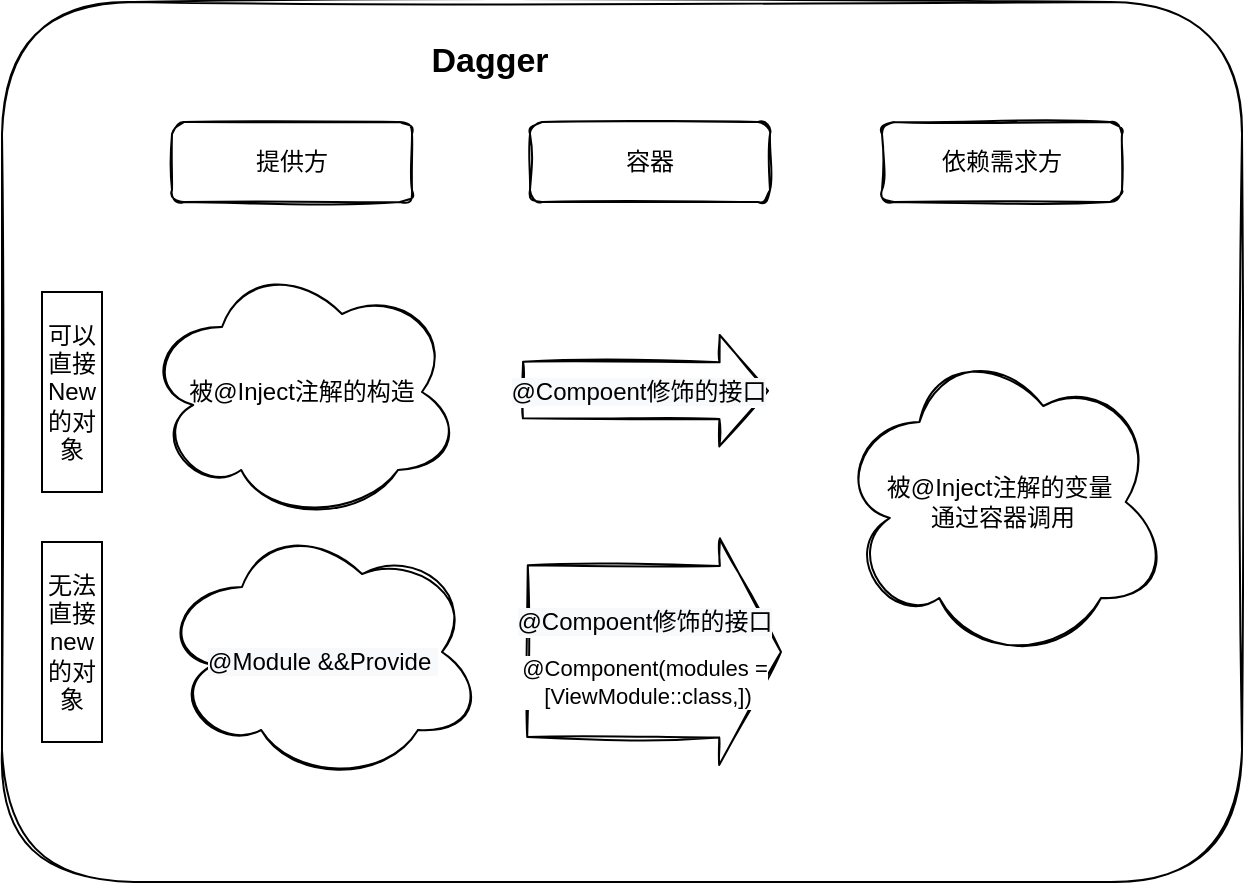 <mxfile version="14.4.3" type="device"><diagram id="C5RBs43oDa-KdzZeNtuy" name="Page-1"><mxGraphModel dx="946" dy="628" grid="1" gridSize="10" guides="1" tooltips="1" connect="1" arrows="1" fold="1" page="1" pageScale="1" pageWidth="827" pageHeight="1169" math="0" shadow="0"><root><mxCell id="WIyWlLk6GJQsqaUBKTNV-0"/><mxCell id="WIyWlLk6GJQsqaUBKTNV-1" parent="WIyWlLk6GJQsqaUBKTNV-0"/><mxCell id="THo4aGPNxKN21Y-FT_9b-10" value="" style="rounded=1;whiteSpace=wrap;html=1;sketch=1;" parent="WIyWlLk6GJQsqaUBKTNV-1" vertex="1"><mxGeometry x="30" y="120" width="620" height="440" as="geometry"/></mxCell><mxCell id="sD0yMtcCQVMqL3Pu0wRP-1" value="" style="ellipse;shape=cloud;whiteSpace=wrap;html=1;rounded=1;sketch=1;" parent="WIyWlLk6GJQsqaUBKTNV-1" vertex="1"><mxGeometry x="110" y="380" width="160" height="130" as="geometry"/></mxCell><mxCell id="THo4aGPNxKN21Y-FT_9b-0" value="提供方" style="rounded=1;whiteSpace=wrap;html=1;sketch=1;" parent="WIyWlLk6GJQsqaUBKTNV-1" vertex="1"><mxGeometry x="115" y="180" width="120" height="40" as="geometry"/></mxCell><mxCell id="THo4aGPNxKN21Y-FT_9b-1" value="容器" style="rounded=1;whiteSpace=wrap;html=1;sketch=1;" parent="WIyWlLk6GJQsqaUBKTNV-1" vertex="1"><mxGeometry x="294" y="180" width="120" height="40" as="geometry"/></mxCell><mxCell id="THo4aGPNxKN21Y-FT_9b-2" value="依赖需求方" style="rounded=1;whiteSpace=wrap;html=1;sketch=1;" parent="WIyWlLk6GJQsqaUBKTNV-1" vertex="1"><mxGeometry x="470" y="180" width="120" height="40" as="geometry"/></mxCell><mxCell id="THo4aGPNxKN21Y-FT_9b-3" value="被@Inject注解的构造" style="ellipse;shape=cloud;whiteSpace=wrap;html=1;rounded=1;sketch=1;" parent="WIyWlLk6GJQsqaUBKTNV-1" vertex="1"><mxGeometry x="100" y="250" width="160" height="130" as="geometry"/></mxCell><mxCell id="THo4aGPNxKN21Y-FT_9b-4" value="&lt;meta charset=&quot;utf-8&quot;&gt;&lt;span style=&quot;color: rgb(0, 0, 0); font-family: helvetica; font-size: 12px; font-style: normal; font-weight: 400; letter-spacing: normal; text-align: center; text-indent: 0px; text-transform: none; word-spacing: 0px; background-color: rgb(248, 249, 250); display: inline; float: none;&quot;&gt;@Module &amp;amp;&amp;amp;Provide&amp;nbsp;&lt;/span&gt;" style="shape=flexArrow;endArrow=classic;html=1;width=28.333;endSize=7.75;sketch=1;endWidth=26.389;" parent="WIyWlLk6GJQsqaUBKTNV-1" edge="1"><mxGeometry x="-1" y="-169" width="50" height="50" relative="1" as="geometry"><mxPoint x="290" y="314" as="sourcePoint"/><mxPoint x="413.5" y="314.41" as="targetPoint"/><mxPoint x="-99" y="-33" as="offset"/></mxGeometry></mxCell><mxCell id="THo4aGPNxKN21Y-FT_9b-13" value="&lt;span style=&quot;font-size: 12px ; background-color: rgb(248 , 249 , 250)&quot;&gt;@Compoent修饰的接口&lt;/span&gt;" style="edgeLabel;html=1;align=center;verticalAlign=middle;resizable=0;points=[];" parent="THo4aGPNxKN21Y-FT_9b-4" vertex="1" connectable="0"><mxGeometry x="-0.481" y="-1" relative="1" as="geometry"><mxPoint x="25.67" y="-0.41" as="offset"/></mxGeometry></mxCell><mxCell id="THo4aGPNxKN21Y-FT_9b-6" value="被@Inject注解的变量&amp;nbsp;&lt;br&gt;通过容器调用" style="ellipse;shape=cloud;whiteSpace=wrap;html=1;rounded=1;sketch=1;" parent="WIyWlLk6GJQsqaUBKTNV-1" vertex="1"><mxGeometry x="447.5" y="290" width="165" height="160" as="geometry"/></mxCell><mxCell id="THo4aGPNxKN21Y-FT_9b-15" value="Dagger" style="text;html=1;strokeColor=none;fillColor=none;align=center;verticalAlign=middle;whiteSpace=wrap;rounded=0;sketch=0;fontStyle=1;fontSize=17;" parent="WIyWlLk6GJQsqaUBKTNV-1" vertex="1"><mxGeometry x="254" y="140" width="40" height="20" as="geometry"/></mxCell><mxCell id="sD0yMtcCQVMqL3Pu0wRP-0" value="可以直接New的对象" style="rounded=0;whiteSpace=wrap;html=1;" parent="WIyWlLk6GJQsqaUBKTNV-1" vertex="1"><mxGeometry x="50" y="265" width="30" height="100" as="geometry"/></mxCell><mxCell id="sD0yMtcCQVMqL3Pu0wRP-3" value="无法直接new 的对象" style="rounded=0;whiteSpace=wrap;html=1;" parent="WIyWlLk6GJQsqaUBKTNV-1" vertex="1"><mxGeometry x="50" y="390" width="30" height="100" as="geometry"/></mxCell><mxCell id="sD0yMtcCQVMqL3Pu0wRP-4" value="" style="shape=flexArrow;endArrow=classic;html=1;width=85.833;endSize=9.908;sketch=1;endWidth=26.389;" parent="WIyWlLk6GJQsqaUBKTNV-1" edge="1"><mxGeometry x="-1" y="-155" width="50" height="50" relative="1" as="geometry"><mxPoint x="292.25" y="444.58" as="sourcePoint"/><mxPoint x="420" y="445" as="targetPoint"/><mxPoint x="-122" y="-60" as="offset"/></mxGeometry></mxCell><mxCell id="sD0yMtcCQVMqL3Pu0wRP-5" value="&lt;span style=&quot;font-size: 12px ; background-color: rgb(248 , 249 , 250)&quot;&gt;@Compoent修饰的接口&lt;/span&gt;" style="edgeLabel;html=1;align=center;verticalAlign=middle;resizable=0;points=[];" parent="sD0yMtcCQVMqL3Pu0wRP-4" vertex="1" connectable="0"><mxGeometry x="-0.481" y="-1" relative="1" as="geometry"><mxPoint x="25.67" y="-15.69" as="offset"/></mxGeometry></mxCell><mxCell id="sD0yMtcCQVMqL3Pu0wRP-6" value="@Component(modules =&lt;br&gt;&amp;nbsp;[ViewModule::class,])" style="edgeLabel;html=1;align=center;verticalAlign=middle;resizable=0;points=[];" parent="sD0yMtcCQVMqL3Pu0wRP-4" vertex="1" connectable="0"><mxGeometry x="-0.545" y="-6" relative="1" as="geometry"><mxPoint x="29.44" y="9.33" as="offset"/></mxGeometry></mxCell></root></mxGraphModel></diagram></mxfile>